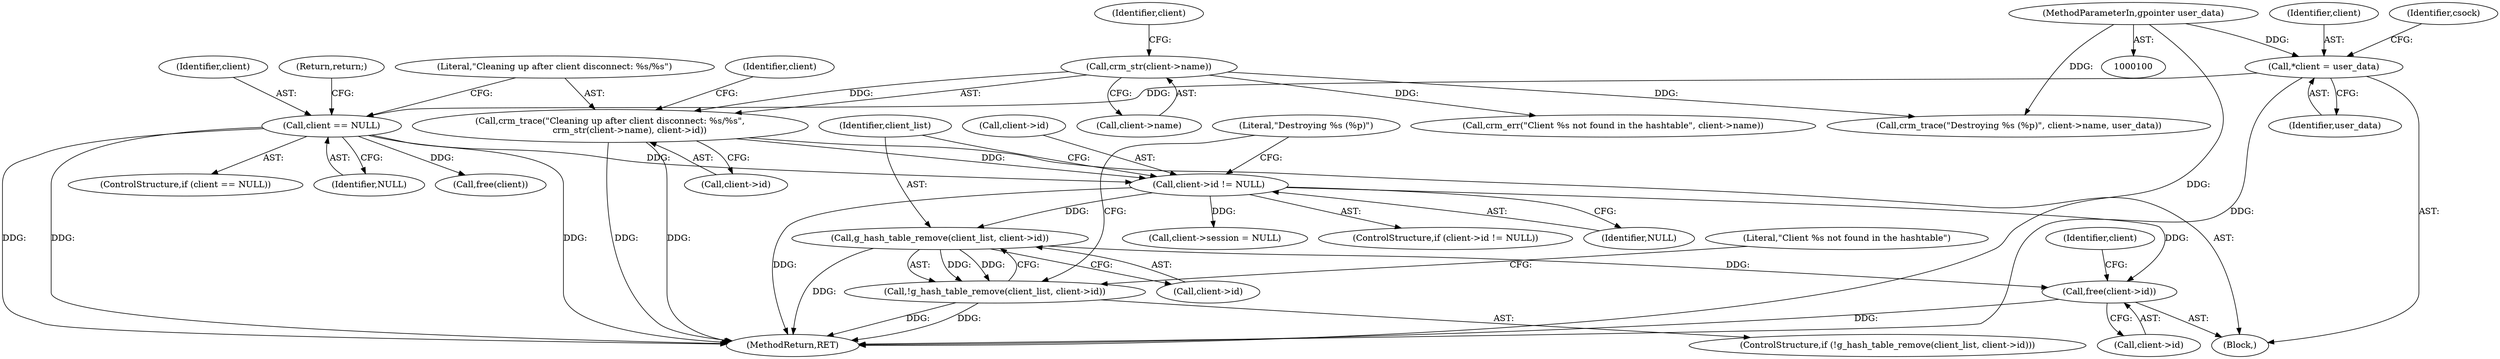 digraph "0_pacemaker_564f7cc2a51dcd2f28ab12a13394f31be5aa3c93_1@API" {
"1000135" [label="(Call,g_hash_table_remove(client_list, client->id))"];
"1000127" [label="(Call,client->id != NULL)"];
"1000117" [label="(Call,crm_trace(\"Cleaning up after client disconnect: %s/%s\",\n              crm_str(client->name), client->id))"];
"1000119" [label="(Call,crm_str(client->name))"];
"1000112" [label="(Call,client == NULL)"];
"1000104" [label="(Call,*client = user_data)"];
"1000101" [label="(MethodParameterIn,gpointer user_data)"];
"1000134" [label="(Call,!g_hash_table_remove(client_list, client->id))"];
"1000236" [label="(Call,free(client->id))"];
"1000116" [label="(Return,return;)"];
"1000109" [label="(Identifier,csock)"];
"1000142" [label="(Literal,\"Client %s not found in the hashtable\")"];
"1000111" [label="(ControlStructure,if (client == NULL))"];
"1000117" [label="(Call,crm_trace(\"Cleaning up after client disconnect: %s/%s\",\n              crm_str(client->name), client->id))"];
"1000102" [label="(Block,)"];
"1000106" [label="(Identifier,user_data)"];
"1000101" [label="(MethodParameterIn,gpointer user_data)"];
"1000114" [label="(Identifier,NULL)"];
"1000237" [label="(Call,client->id)"];
"1000242" [label="(Identifier,client)"];
"1000136" [label="(Identifier,client_list)"];
"1000120" [label="(Call,client->name)"];
"1000127" [label="(Call,client->id != NULL)"];
"1000119" [label="(Call,crm_str(client->name))"];
"1000236" [label="(Call,free(client->id))"];
"1000124" [label="(Identifier,client)"];
"1000258" [label="(MethodReturn,RET)"];
"1000118" [label="(Literal,\"Cleaning up after client disconnect: %s/%s\")"];
"1000141" [label="(Call,crm_err(\"Client %s not found in the hashtable\", client->name))"];
"1000113" [label="(Identifier,client)"];
"1000135" [label="(Call,g_hash_table_remove(client_list, client->id))"];
"1000133" [label="(ControlStructure,if (!g_hash_table_remove(client_list, client->id)))"];
"1000129" [label="(Identifier,client)"];
"1000123" [label="(Call,client->id)"];
"1000147" [label="(Literal,\"Destroying %s (%p)\")"];
"1000137" [label="(Call,client->id)"];
"1000131" [label="(Identifier,NULL)"];
"1000112" [label="(Call,client == NULL)"];
"1000216" [label="(Call,client->session = NULL)"];
"1000128" [label="(Call,client->id)"];
"1000134" [label="(Call,!g_hash_table_remove(client_list, client->id))"];
"1000248" [label="(Call,free(client))"];
"1000126" [label="(ControlStructure,if (client->id != NULL))"];
"1000146" [label="(Call,crm_trace(\"Destroying %s (%p)\", client->name, user_data))"];
"1000104" [label="(Call,*client = user_data)"];
"1000105" [label="(Identifier,client)"];
"1000135" -> "1000134"  [label="AST: "];
"1000135" -> "1000137"  [label="CFG: "];
"1000136" -> "1000135"  [label="AST: "];
"1000137" -> "1000135"  [label="AST: "];
"1000134" -> "1000135"  [label="CFG: "];
"1000135" -> "1000258"  [label="DDG: "];
"1000135" -> "1000134"  [label="DDG: "];
"1000135" -> "1000134"  [label="DDG: "];
"1000127" -> "1000135"  [label="DDG: "];
"1000135" -> "1000236"  [label="DDG: "];
"1000127" -> "1000126"  [label="AST: "];
"1000127" -> "1000131"  [label="CFG: "];
"1000128" -> "1000127"  [label="AST: "];
"1000131" -> "1000127"  [label="AST: "];
"1000136" -> "1000127"  [label="CFG: "];
"1000147" -> "1000127"  [label="CFG: "];
"1000127" -> "1000258"  [label="DDG: "];
"1000117" -> "1000127"  [label="DDG: "];
"1000112" -> "1000127"  [label="DDG: "];
"1000127" -> "1000216"  [label="DDG: "];
"1000127" -> "1000236"  [label="DDG: "];
"1000117" -> "1000102"  [label="AST: "];
"1000117" -> "1000123"  [label="CFG: "];
"1000118" -> "1000117"  [label="AST: "];
"1000119" -> "1000117"  [label="AST: "];
"1000123" -> "1000117"  [label="AST: "];
"1000129" -> "1000117"  [label="CFG: "];
"1000117" -> "1000258"  [label="DDG: "];
"1000117" -> "1000258"  [label="DDG: "];
"1000119" -> "1000117"  [label="DDG: "];
"1000119" -> "1000120"  [label="CFG: "];
"1000120" -> "1000119"  [label="AST: "];
"1000124" -> "1000119"  [label="CFG: "];
"1000119" -> "1000141"  [label="DDG: "];
"1000119" -> "1000146"  [label="DDG: "];
"1000112" -> "1000111"  [label="AST: "];
"1000112" -> "1000114"  [label="CFG: "];
"1000113" -> "1000112"  [label="AST: "];
"1000114" -> "1000112"  [label="AST: "];
"1000116" -> "1000112"  [label="CFG: "];
"1000118" -> "1000112"  [label="CFG: "];
"1000112" -> "1000258"  [label="DDG: "];
"1000112" -> "1000258"  [label="DDG: "];
"1000112" -> "1000258"  [label="DDG: "];
"1000104" -> "1000112"  [label="DDG: "];
"1000112" -> "1000248"  [label="DDG: "];
"1000104" -> "1000102"  [label="AST: "];
"1000104" -> "1000106"  [label="CFG: "];
"1000105" -> "1000104"  [label="AST: "];
"1000106" -> "1000104"  [label="AST: "];
"1000109" -> "1000104"  [label="CFG: "];
"1000104" -> "1000258"  [label="DDG: "];
"1000101" -> "1000104"  [label="DDG: "];
"1000101" -> "1000100"  [label="AST: "];
"1000101" -> "1000258"  [label="DDG: "];
"1000101" -> "1000146"  [label="DDG: "];
"1000134" -> "1000133"  [label="AST: "];
"1000142" -> "1000134"  [label="CFG: "];
"1000147" -> "1000134"  [label="CFG: "];
"1000134" -> "1000258"  [label="DDG: "];
"1000134" -> "1000258"  [label="DDG: "];
"1000236" -> "1000102"  [label="AST: "];
"1000236" -> "1000237"  [label="CFG: "];
"1000237" -> "1000236"  [label="AST: "];
"1000242" -> "1000236"  [label="CFG: "];
"1000236" -> "1000258"  [label="DDG: "];
}
